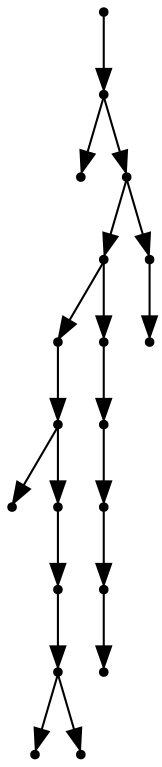 digraph {
  19 [shape=point];
  18 [shape=point];
  0 [shape=point];
  17 [shape=point];
  14 [shape=point];
  8 [shape=point];
  7 [shape=point];
  1 [shape=point];
  6 [shape=point];
  5 [shape=point];
  4 [shape=point];
  2 [shape=point];
  3 [shape=point];
  13 [shape=point];
  12 [shape=point];
  11 [shape=point];
  10 [shape=point];
  9 [shape=point];
  16 [shape=point];
  15 [shape=point];
19 -> 18;
18 -> 0;
18 -> 17;
17 -> 14;
14 -> 8;
8 -> 7;
7 -> 1;
7 -> 6;
6 -> 5;
5 -> 4;
4 -> 2;
4 -> 3;
14 -> 13;
13 -> 12;
12 -> 11;
11 -> 10;
10 -> 9;
17 -> 16;
16 -> 15;
}
